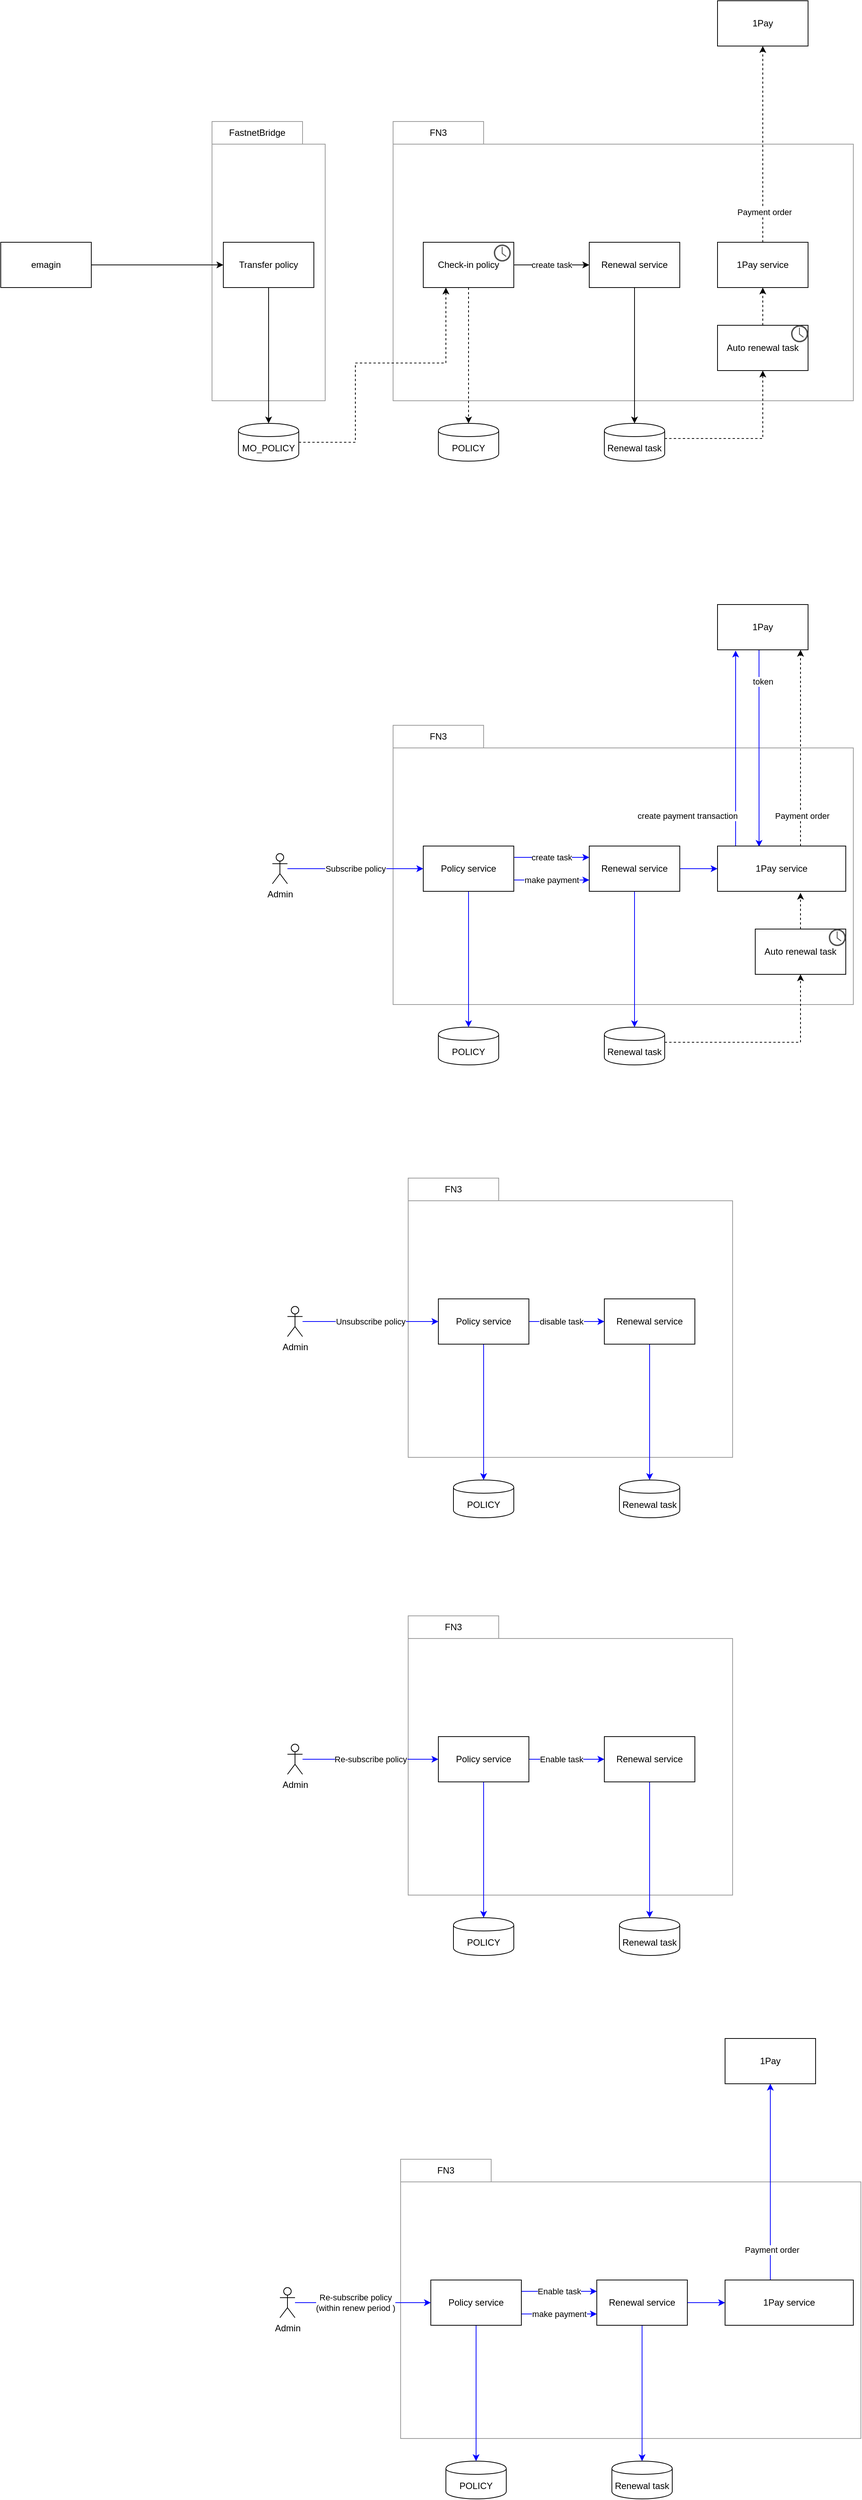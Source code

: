 <mxfile version="13.3.6" type="github">
  <diagram id="EsiJSBqeMG2chazUbQkp" name="Page-1">
    <mxGraphModel dx="2264" dy="1862" grid="1" gridSize="10" guides="1" tooltips="1" connect="1" arrows="1" fold="1" page="1" pageScale="1" pageWidth="850" pageHeight="1100" math="0" shadow="0">
      <root>
        <mxCell id="0" />
        <mxCell id="1" parent="0" />
        <mxCell id="PxB15ZGeAeihP2ugx8_E-18" value="" style="rounded=0;whiteSpace=wrap;html=1;strokeColor=#999999;" vertex="1" parent="1">
          <mxGeometry x="330" y="120" width="610" height="340" as="geometry" />
        </mxCell>
        <mxCell id="PxB15ZGeAeihP2ugx8_E-17" value="" style="rounded=0;whiteSpace=wrap;html=1;strokeColor=#999999;" vertex="1" parent="1">
          <mxGeometry x="90" y="120" width="150" height="340" as="geometry" />
        </mxCell>
        <mxCell id="PxB15ZGeAeihP2ugx8_E-9" style="edgeStyle=orthogonalEdgeStyle;rounded=0;orthogonalLoop=1;jettySize=auto;html=1;entryX=0;entryY=0.5;entryDx=0;entryDy=0;" edge="1" parent="1" source="PxB15ZGeAeihP2ugx8_E-1" target="PxB15ZGeAeihP2ugx8_E-2">
          <mxGeometry relative="1" as="geometry" />
        </mxCell>
        <mxCell id="PxB15ZGeAeihP2ugx8_E-1" value="emagin" style="rounded=0;whiteSpace=wrap;html=1;" vertex="1" parent="1">
          <mxGeometry x="-190" y="250" width="120" height="60" as="geometry" />
        </mxCell>
        <mxCell id="PxB15ZGeAeihP2ugx8_E-10" style="edgeStyle=orthogonalEdgeStyle;rounded=0;orthogonalLoop=1;jettySize=auto;html=1;entryX=0.5;entryY=0;entryDx=0;entryDy=0;" edge="1" parent="1" source="PxB15ZGeAeihP2ugx8_E-2" target="PxB15ZGeAeihP2ugx8_E-8">
          <mxGeometry relative="1" as="geometry" />
        </mxCell>
        <mxCell id="PxB15ZGeAeihP2ugx8_E-2" value="Transfer policy" style="rounded=0;whiteSpace=wrap;html=1;" vertex="1" parent="1">
          <mxGeometry x="105" y="250" width="120" height="60" as="geometry" />
        </mxCell>
        <mxCell id="PxB15ZGeAeihP2ugx8_E-5" value="FastnetBridge" style="rounded=0;whiteSpace=wrap;html=1;strokeColor=#999999;" vertex="1" parent="1">
          <mxGeometry x="90" y="90" width="120" height="30" as="geometry" />
        </mxCell>
        <mxCell id="PxB15ZGeAeihP2ugx8_E-24" style="edgeStyle=orthogonalEdgeStyle;rounded=0;orthogonalLoop=1;jettySize=auto;html=1;dashed=1;" edge="1" parent="1" source="PxB15ZGeAeihP2ugx8_E-8" target="PxB15ZGeAeihP2ugx8_E-11">
          <mxGeometry relative="1" as="geometry">
            <Array as="points">
              <mxPoint x="280" y="515" />
              <mxPoint x="280" y="410" />
              <mxPoint x="400" y="410" />
            </Array>
          </mxGeometry>
        </mxCell>
        <mxCell id="PxB15ZGeAeihP2ugx8_E-8" value="MO_POLICY" style="shape=cylinder;whiteSpace=wrap;html=1;boundedLbl=1;backgroundOutline=1;" vertex="1" parent="1">
          <mxGeometry x="125" y="490" width="80" height="50" as="geometry" />
        </mxCell>
        <mxCell id="PxB15ZGeAeihP2ugx8_E-25" style="edgeStyle=orthogonalEdgeStyle;rounded=0;orthogonalLoop=1;jettySize=auto;html=1;entryX=0.5;entryY=0;entryDx=0;entryDy=0;dashed=1;" edge="1" parent="1" source="PxB15ZGeAeihP2ugx8_E-11" target="PxB15ZGeAeihP2ugx8_E-13">
          <mxGeometry relative="1" as="geometry" />
        </mxCell>
        <mxCell id="PxB15ZGeAeihP2ugx8_E-26" value="create task" style="edgeStyle=orthogonalEdgeStyle;rounded=0;orthogonalLoop=1;jettySize=auto;html=1;" edge="1" parent="1" source="PxB15ZGeAeihP2ugx8_E-11" target="PxB15ZGeAeihP2ugx8_E-12">
          <mxGeometry relative="1" as="geometry" />
        </mxCell>
        <mxCell id="PxB15ZGeAeihP2ugx8_E-11" value="Check-in policy" style="rounded=0;whiteSpace=wrap;html=1;" vertex="1" parent="1">
          <mxGeometry x="370" y="250" width="120" height="60" as="geometry" />
        </mxCell>
        <mxCell id="PxB15ZGeAeihP2ugx8_E-27" style="edgeStyle=orthogonalEdgeStyle;rounded=0;orthogonalLoop=1;jettySize=auto;html=1;entryX=0.5;entryY=0;entryDx=0;entryDy=0;" edge="1" parent="1" source="PxB15ZGeAeihP2ugx8_E-12" target="PxB15ZGeAeihP2ugx8_E-20">
          <mxGeometry relative="1" as="geometry" />
        </mxCell>
        <mxCell id="PxB15ZGeAeihP2ugx8_E-12" value="Renewal service" style="rounded=0;whiteSpace=wrap;html=1;" vertex="1" parent="1">
          <mxGeometry x="590" y="250" width="120" height="60" as="geometry" />
        </mxCell>
        <mxCell id="PxB15ZGeAeihP2ugx8_E-13" value="POLICY" style="shape=cylinder;whiteSpace=wrap;html=1;boundedLbl=1;backgroundOutline=1;" vertex="1" parent="1">
          <mxGeometry x="390" y="490" width="80" height="50" as="geometry" />
        </mxCell>
        <mxCell id="PxB15ZGeAeihP2ugx8_E-14" value="1Pay" style="rounded=0;whiteSpace=wrap;html=1;" vertex="1" parent="1">
          <mxGeometry x="760" y="-70" width="120" height="60" as="geometry" />
        </mxCell>
        <mxCell id="PxB15ZGeAeihP2ugx8_E-28" style="edgeStyle=orthogonalEdgeStyle;rounded=0;orthogonalLoop=1;jettySize=auto;html=1;dashed=1;" edge="1" parent="1" source="PxB15ZGeAeihP2ugx8_E-20" target="PxB15ZGeAeihP2ugx8_E-21">
          <mxGeometry relative="1" as="geometry">
            <Array as="points">
              <mxPoint x="820" y="510" />
            </Array>
          </mxGeometry>
        </mxCell>
        <mxCell id="PxB15ZGeAeihP2ugx8_E-20" value="Renewal task" style="shape=cylinder;whiteSpace=wrap;html=1;boundedLbl=1;backgroundOutline=1;" vertex="1" parent="1">
          <mxGeometry x="610" y="490" width="80" height="50" as="geometry" />
        </mxCell>
        <mxCell id="PxB15ZGeAeihP2ugx8_E-32" style="edgeStyle=orthogonalEdgeStyle;rounded=0;orthogonalLoop=1;jettySize=auto;html=1;entryX=0.5;entryY=1;entryDx=0;entryDy=0;dashed=1;" edge="1" parent="1" source="PxB15ZGeAeihP2ugx8_E-21" target="PxB15ZGeAeihP2ugx8_E-31">
          <mxGeometry relative="1" as="geometry" />
        </mxCell>
        <mxCell id="PxB15ZGeAeihP2ugx8_E-22" value="" style="pointerEvents=1;shadow=0;dashed=0;html=1;strokeColor=none;fillColor=#505050;labelPosition=center;verticalLabelPosition=bottom;verticalAlign=top;outlineConnect=0;align=center;shape=mxgraph.office.concepts.clock;" vertex="1" parent="1">
          <mxGeometry x="463.5" y="253" width="22.5" height="22.5" as="geometry" />
        </mxCell>
        <mxCell id="PxB15ZGeAeihP2ugx8_E-33" style="edgeStyle=orthogonalEdgeStyle;rounded=0;orthogonalLoop=1;jettySize=auto;html=1;entryX=0.5;entryY=1;entryDx=0;entryDy=0;dashed=1;" edge="1" parent="1" source="PxB15ZGeAeihP2ugx8_E-31" target="PxB15ZGeAeihP2ugx8_E-14">
          <mxGeometry relative="1" as="geometry" />
        </mxCell>
        <mxCell id="PxB15ZGeAeihP2ugx8_E-34" value="Payment order" style="edgeLabel;html=1;align=center;verticalAlign=middle;resizable=0;points=[];" vertex="1" connectable="0" parent="PxB15ZGeAeihP2ugx8_E-33">
          <mxGeometry x="-0.692" y="-2" relative="1" as="geometry">
            <mxPoint as="offset" />
          </mxGeometry>
        </mxCell>
        <mxCell id="PxB15ZGeAeihP2ugx8_E-31" value="1Pay service" style="rounded=0;whiteSpace=wrap;html=1;" vertex="1" parent="1">
          <mxGeometry x="760" y="250" width="120" height="60" as="geometry" />
        </mxCell>
        <mxCell id="PxB15ZGeAeihP2ugx8_E-35" value="FN3" style="rounded=0;whiteSpace=wrap;html=1;strokeColor=#999999;" vertex="1" parent="1">
          <mxGeometry x="330" y="90" width="120" height="30" as="geometry" />
        </mxCell>
        <mxCell id="PxB15ZGeAeihP2ugx8_E-38" value="" style="group" vertex="1" connectable="0" parent="1">
          <mxGeometry x="760" y="360" width="120" height="60" as="geometry" />
        </mxCell>
        <mxCell id="PxB15ZGeAeihP2ugx8_E-21" value="Auto renewal task" style="rounded=0;whiteSpace=wrap;html=1;" vertex="1" parent="PxB15ZGeAeihP2ugx8_E-38">
          <mxGeometry width="120" height="60" as="geometry" />
        </mxCell>
        <mxCell id="PxB15ZGeAeihP2ugx8_E-23" value="" style="pointerEvents=1;shadow=0;dashed=0;html=1;strokeColor=none;fillColor=#505050;labelPosition=center;verticalLabelPosition=bottom;verticalAlign=top;outlineConnect=0;align=center;shape=mxgraph.office.concepts.clock;" vertex="1" parent="PxB15ZGeAeihP2ugx8_E-38">
          <mxGeometry x="97.5" width="22.5" height="22.5" as="geometry" />
        </mxCell>
        <mxCell id="PxB15ZGeAeihP2ugx8_E-39" value="" style="rounded=0;whiteSpace=wrap;html=1;strokeColor=#999999;" vertex="1" parent="1">
          <mxGeometry x="330" y="920" width="610" height="340" as="geometry" />
        </mxCell>
        <mxCell id="PxB15ZGeAeihP2ugx8_E-41" value="create task" style="edgeStyle=orthogonalEdgeStyle;rounded=0;orthogonalLoop=1;jettySize=auto;html=1;exitX=1;exitY=0.25;exitDx=0;exitDy=0;strokeColor=#0000FF;" edge="1" parent="1" source="PxB15ZGeAeihP2ugx8_E-58" target="PxB15ZGeAeihP2ugx8_E-44">
          <mxGeometry relative="1" as="geometry">
            <mxPoint x="490" y="1080" as="sourcePoint" />
            <Array as="points">
              <mxPoint x="560" y="1065" />
              <mxPoint x="560" y="1065" />
            </Array>
          </mxGeometry>
        </mxCell>
        <mxCell id="PxB15ZGeAeihP2ugx8_E-43" style="edgeStyle=orthogonalEdgeStyle;rounded=0;orthogonalLoop=1;jettySize=auto;html=1;entryX=0.5;entryY=0;entryDx=0;entryDy=0;strokeColor=#0000FF;" edge="1" parent="1" source="PxB15ZGeAeihP2ugx8_E-44" target="PxB15ZGeAeihP2ugx8_E-48">
          <mxGeometry relative="1" as="geometry" />
        </mxCell>
        <mxCell id="PxB15ZGeAeihP2ugx8_E-62" style="edgeStyle=orthogonalEdgeStyle;rounded=0;orthogonalLoop=1;jettySize=auto;html=1;entryX=0;entryY=0.5;entryDx=0;entryDy=0;strokeColor=#0000FF;" edge="1" parent="1" source="PxB15ZGeAeihP2ugx8_E-44" target="PxB15ZGeAeihP2ugx8_E-53">
          <mxGeometry relative="1" as="geometry" />
        </mxCell>
        <mxCell id="PxB15ZGeAeihP2ugx8_E-44" value="Renewal service" style="rounded=0;whiteSpace=wrap;html=1;" vertex="1" parent="1">
          <mxGeometry x="590" y="1050" width="120" height="60" as="geometry" />
        </mxCell>
        <mxCell id="PxB15ZGeAeihP2ugx8_E-45" value="POLICY" style="shape=cylinder;whiteSpace=wrap;html=1;boundedLbl=1;backgroundOutline=1;" vertex="1" parent="1">
          <mxGeometry x="390" y="1290" width="80" height="50" as="geometry" />
        </mxCell>
        <mxCell id="PxB15ZGeAeihP2ugx8_E-66" style="edgeStyle=orthogonalEdgeStyle;rounded=0;orthogonalLoop=1;jettySize=auto;html=1;entryX=0.324;entryY=0.017;entryDx=0;entryDy=0;entryPerimeter=0;strokeColor=#0000FF;" edge="1" parent="1" source="PxB15ZGeAeihP2ugx8_E-46" target="PxB15ZGeAeihP2ugx8_E-53">
          <mxGeometry relative="1" as="geometry">
            <Array as="points">
              <mxPoint x="815" y="860" />
              <mxPoint x="815" y="860" />
            </Array>
          </mxGeometry>
        </mxCell>
        <mxCell id="PxB15ZGeAeihP2ugx8_E-68" value="token" style="edgeLabel;html=1;align=center;verticalAlign=middle;resizable=0;points=[];" vertex="1" connectable="0" parent="PxB15ZGeAeihP2ugx8_E-66">
          <mxGeometry x="-0.678" relative="1" as="geometry">
            <mxPoint x="5" as="offset" />
          </mxGeometry>
        </mxCell>
        <mxCell id="PxB15ZGeAeihP2ugx8_E-46" value="1Pay" style="rounded=0;whiteSpace=wrap;html=1;" vertex="1" parent="1">
          <mxGeometry x="760" y="730" width="120" height="60" as="geometry" />
        </mxCell>
        <mxCell id="PxB15ZGeAeihP2ugx8_E-47" style="edgeStyle=orthogonalEdgeStyle;rounded=0;orthogonalLoop=1;jettySize=auto;html=1;dashed=1;" edge="1" parent="1" source="PxB15ZGeAeihP2ugx8_E-48" target="PxB15ZGeAeihP2ugx8_E-56">
          <mxGeometry relative="1" as="geometry">
            <Array as="points">
              <mxPoint x="870" y="1310" />
            </Array>
          </mxGeometry>
        </mxCell>
        <mxCell id="PxB15ZGeAeihP2ugx8_E-48" value="Renewal task" style="shape=cylinder;whiteSpace=wrap;html=1;boundedLbl=1;backgroundOutline=1;" vertex="1" parent="1">
          <mxGeometry x="610" y="1290" width="80" height="50" as="geometry" />
        </mxCell>
        <mxCell id="PxB15ZGeAeihP2ugx8_E-51" style="edgeStyle=orthogonalEdgeStyle;rounded=0;orthogonalLoop=1;jettySize=auto;html=1;dashed=1;" edge="1" parent="1" source="PxB15ZGeAeihP2ugx8_E-53">
          <mxGeometry relative="1" as="geometry">
            <mxPoint x="870" y="790" as="targetPoint" />
            <Array as="points">
              <mxPoint x="870" y="790" />
            </Array>
          </mxGeometry>
        </mxCell>
        <mxCell id="PxB15ZGeAeihP2ugx8_E-52" value="Payment order" style="edgeLabel;html=1;align=center;verticalAlign=middle;resizable=0;points=[];" vertex="1" connectable="0" parent="PxB15ZGeAeihP2ugx8_E-51">
          <mxGeometry x="-0.692" y="-2" relative="1" as="geometry">
            <mxPoint as="offset" />
          </mxGeometry>
        </mxCell>
        <mxCell id="PxB15ZGeAeihP2ugx8_E-64" style="edgeStyle=orthogonalEdgeStyle;rounded=0;orthogonalLoop=1;jettySize=auto;html=1;entryX=0.2;entryY=1.017;entryDx=0;entryDy=0;entryPerimeter=0;strokeColor=#0000FF;" edge="1" parent="1" source="PxB15ZGeAeihP2ugx8_E-53" target="PxB15ZGeAeihP2ugx8_E-46">
          <mxGeometry relative="1" as="geometry">
            <Array as="points">
              <mxPoint x="784" y="990" />
              <mxPoint x="784" y="990" />
            </Array>
          </mxGeometry>
        </mxCell>
        <mxCell id="PxB15ZGeAeihP2ugx8_E-67" value="create payment transaction" style="edgeLabel;html=1;align=center;verticalAlign=middle;resizable=0;points=[];" vertex="1" connectable="0" parent="PxB15ZGeAeihP2ugx8_E-64">
          <mxGeometry x="-0.537" y="6" relative="1" as="geometry">
            <mxPoint x="-58" y="20" as="offset" />
          </mxGeometry>
        </mxCell>
        <mxCell id="PxB15ZGeAeihP2ugx8_E-53" value="1Pay service" style="rounded=0;whiteSpace=wrap;html=1;" vertex="1" parent="1">
          <mxGeometry x="760" y="1050" width="170" height="60" as="geometry" />
        </mxCell>
        <mxCell id="PxB15ZGeAeihP2ugx8_E-54" value="FN3" style="rounded=0;whiteSpace=wrap;html=1;strokeColor=#999999;" vertex="1" parent="1">
          <mxGeometry x="330" y="890" width="120" height="30" as="geometry" />
        </mxCell>
        <mxCell id="PxB15ZGeAeihP2ugx8_E-55" value="" style="group" vertex="1" connectable="0" parent="1">
          <mxGeometry x="810" y="1160" width="120" height="60" as="geometry" />
        </mxCell>
        <mxCell id="PxB15ZGeAeihP2ugx8_E-56" value="Auto renewal task" style="rounded=0;whiteSpace=wrap;html=1;" vertex="1" parent="PxB15ZGeAeihP2ugx8_E-55">
          <mxGeometry width="120" height="60" as="geometry" />
        </mxCell>
        <mxCell id="PxB15ZGeAeihP2ugx8_E-57" value="" style="pointerEvents=1;shadow=0;dashed=0;html=1;strokeColor=none;fillColor=#505050;labelPosition=center;verticalLabelPosition=bottom;verticalAlign=top;outlineConnect=0;align=center;shape=mxgraph.office.concepts.clock;" vertex="1" parent="PxB15ZGeAeihP2ugx8_E-55">
          <mxGeometry x="97.5" width="22.5" height="22.5" as="geometry" />
        </mxCell>
        <mxCell id="PxB15ZGeAeihP2ugx8_E-63" value="make payment" style="edgeStyle=orthogonalEdgeStyle;rounded=0;orthogonalLoop=1;jettySize=auto;html=1;entryX=0;entryY=0.75;entryDx=0;entryDy=0;strokeColor=#0000FF;" edge="1" parent="1" source="PxB15ZGeAeihP2ugx8_E-58" target="PxB15ZGeAeihP2ugx8_E-44">
          <mxGeometry relative="1" as="geometry">
            <Array as="points">
              <mxPoint x="520" y="1095" />
              <mxPoint x="520" y="1095" />
            </Array>
          </mxGeometry>
        </mxCell>
        <mxCell id="PxB15ZGeAeihP2ugx8_E-71" style="edgeStyle=orthogonalEdgeStyle;rounded=0;orthogonalLoop=1;jettySize=auto;html=1;entryX=0.5;entryY=0;entryDx=0;entryDy=0;strokeColor=#0000FF;" edge="1" parent="1" source="PxB15ZGeAeihP2ugx8_E-58" target="PxB15ZGeAeihP2ugx8_E-45">
          <mxGeometry relative="1" as="geometry" />
        </mxCell>
        <mxCell id="PxB15ZGeAeihP2ugx8_E-58" value="Policy service" style="rounded=0;whiteSpace=wrap;html=1;" vertex="1" parent="1">
          <mxGeometry x="370" y="1050" width="120" height="60" as="geometry" />
        </mxCell>
        <mxCell id="PxB15ZGeAeihP2ugx8_E-60" value="Subscribe policy" style="edgeStyle=orthogonalEdgeStyle;rounded=0;orthogonalLoop=1;jettySize=auto;html=1;entryX=0;entryY=0.5;entryDx=0;entryDy=0;strokeColor=#0000FF;" edge="1" parent="1" source="PxB15ZGeAeihP2ugx8_E-59" target="PxB15ZGeAeihP2ugx8_E-58">
          <mxGeometry relative="1" as="geometry" />
        </mxCell>
        <mxCell id="PxB15ZGeAeihP2ugx8_E-59" value="Admin" style="shape=umlActor;verticalLabelPosition=bottom;verticalAlign=top;html=1;outlineConnect=0;" vertex="1" parent="1">
          <mxGeometry x="170" y="1060" width="20" height="40" as="geometry" />
        </mxCell>
        <mxCell id="PxB15ZGeAeihP2ugx8_E-69" style="edgeStyle=orthogonalEdgeStyle;rounded=0;orthogonalLoop=1;jettySize=auto;html=1;entryX=0.647;entryY=1.033;entryDx=0;entryDy=0;entryPerimeter=0;dashed=1;" edge="1" parent="1" source="PxB15ZGeAeihP2ugx8_E-56" target="PxB15ZGeAeihP2ugx8_E-53">
          <mxGeometry relative="1" as="geometry" />
        </mxCell>
        <mxCell id="PxB15ZGeAeihP2ugx8_E-72" value="" style="rounded=0;whiteSpace=wrap;html=1;strokeColor=#999999;" vertex="1" parent="1">
          <mxGeometry x="350" y="1520" width="430" height="340" as="geometry" />
        </mxCell>
        <mxCell id="PxB15ZGeAeihP2ugx8_E-73" value="disable task" style="edgeStyle=orthogonalEdgeStyle;rounded=0;orthogonalLoop=1;jettySize=auto;html=1;exitX=1;exitY=0.25;exitDx=0;exitDy=0;strokeColor=#0000FF;" edge="1" parent="1" source="PxB15ZGeAeihP2ugx8_E-89" target="PxB15ZGeAeihP2ugx8_E-76">
          <mxGeometry relative="1" as="geometry">
            <mxPoint x="510" y="1680" as="sourcePoint" />
            <Array as="points">
              <mxPoint x="510" y="1680" />
            </Array>
          </mxGeometry>
        </mxCell>
        <mxCell id="PxB15ZGeAeihP2ugx8_E-74" style="edgeStyle=orthogonalEdgeStyle;rounded=0;orthogonalLoop=1;jettySize=auto;html=1;entryX=0.5;entryY=0;entryDx=0;entryDy=0;strokeColor=#0000FF;" edge="1" parent="1" source="PxB15ZGeAeihP2ugx8_E-76" target="PxB15ZGeAeihP2ugx8_E-79">
          <mxGeometry relative="1" as="geometry" />
        </mxCell>
        <mxCell id="PxB15ZGeAeihP2ugx8_E-76" value="Renewal service" style="rounded=0;whiteSpace=wrap;html=1;" vertex="1" parent="1">
          <mxGeometry x="610" y="1650" width="120" height="60" as="geometry" />
        </mxCell>
        <mxCell id="PxB15ZGeAeihP2ugx8_E-77" value="POLICY" style="shape=cylinder;whiteSpace=wrap;html=1;boundedLbl=1;backgroundOutline=1;" vertex="1" parent="1">
          <mxGeometry x="410" y="1890" width="80" height="50" as="geometry" />
        </mxCell>
        <mxCell id="PxB15ZGeAeihP2ugx8_E-79" value="Renewal task" style="shape=cylinder;whiteSpace=wrap;html=1;boundedLbl=1;backgroundOutline=1;" vertex="1" parent="1">
          <mxGeometry x="630" y="1890" width="80" height="50" as="geometry" />
        </mxCell>
        <mxCell id="PxB15ZGeAeihP2ugx8_E-83" value="FN3" style="rounded=0;whiteSpace=wrap;html=1;strokeColor=#999999;" vertex="1" parent="1">
          <mxGeometry x="350" y="1490" width="120" height="30" as="geometry" />
        </mxCell>
        <mxCell id="PxB15ZGeAeihP2ugx8_E-88" style="edgeStyle=orthogonalEdgeStyle;rounded=0;orthogonalLoop=1;jettySize=auto;html=1;entryX=0.5;entryY=0;entryDx=0;entryDy=0;strokeColor=#0000FF;" edge="1" parent="1" source="PxB15ZGeAeihP2ugx8_E-89" target="PxB15ZGeAeihP2ugx8_E-77">
          <mxGeometry relative="1" as="geometry" />
        </mxCell>
        <mxCell id="PxB15ZGeAeihP2ugx8_E-89" value="Policy service" style="rounded=0;whiteSpace=wrap;html=1;" vertex="1" parent="1">
          <mxGeometry x="390" y="1650" width="120" height="60" as="geometry" />
        </mxCell>
        <mxCell id="PxB15ZGeAeihP2ugx8_E-90" value="Unsubscribe policy" style="edgeStyle=orthogonalEdgeStyle;rounded=0;orthogonalLoop=1;jettySize=auto;html=1;entryX=0;entryY=0.5;entryDx=0;entryDy=0;strokeColor=#0000FF;" edge="1" parent="1" source="PxB15ZGeAeihP2ugx8_E-91" target="PxB15ZGeAeihP2ugx8_E-89">
          <mxGeometry relative="1" as="geometry" />
        </mxCell>
        <mxCell id="PxB15ZGeAeihP2ugx8_E-91" value="Admin" style="shape=umlActor;verticalLabelPosition=bottom;verticalAlign=top;html=1;outlineConnect=0;" vertex="1" parent="1">
          <mxGeometry x="190" y="1660" width="20" height="40" as="geometry" />
        </mxCell>
        <mxCell id="PxB15ZGeAeihP2ugx8_E-93" value="" style="rounded=0;whiteSpace=wrap;html=1;strokeColor=#999999;" vertex="1" parent="1">
          <mxGeometry x="350" y="2100" width="430" height="340" as="geometry" />
        </mxCell>
        <mxCell id="PxB15ZGeAeihP2ugx8_E-94" value="Enable task" style="edgeStyle=orthogonalEdgeStyle;rounded=0;orthogonalLoop=1;jettySize=auto;html=1;exitX=1;exitY=0.25;exitDx=0;exitDy=0;strokeColor=#0000FF;" edge="1" parent="1" source="PxB15ZGeAeihP2ugx8_E-101" target="PxB15ZGeAeihP2ugx8_E-96">
          <mxGeometry relative="1" as="geometry">
            <mxPoint x="510" y="2260" as="sourcePoint" />
            <Array as="points">
              <mxPoint x="510" y="2260" />
            </Array>
          </mxGeometry>
        </mxCell>
        <mxCell id="PxB15ZGeAeihP2ugx8_E-95" style="edgeStyle=orthogonalEdgeStyle;rounded=0;orthogonalLoop=1;jettySize=auto;html=1;entryX=0.5;entryY=0;entryDx=0;entryDy=0;strokeColor=#0000FF;" edge="1" parent="1" source="PxB15ZGeAeihP2ugx8_E-96" target="PxB15ZGeAeihP2ugx8_E-98">
          <mxGeometry relative="1" as="geometry" />
        </mxCell>
        <mxCell id="PxB15ZGeAeihP2ugx8_E-96" value="Renewal service" style="rounded=0;whiteSpace=wrap;html=1;" vertex="1" parent="1">
          <mxGeometry x="610" y="2230" width="120" height="60" as="geometry" />
        </mxCell>
        <mxCell id="PxB15ZGeAeihP2ugx8_E-97" value="POLICY" style="shape=cylinder;whiteSpace=wrap;html=1;boundedLbl=1;backgroundOutline=1;" vertex="1" parent="1">
          <mxGeometry x="410" y="2470" width="80" height="50" as="geometry" />
        </mxCell>
        <mxCell id="PxB15ZGeAeihP2ugx8_E-98" value="Renewal task" style="shape=cylinder;whiteSpace=wrap;html=1;boundedLbl=1;backgroundOutline=1;" vertex="1" parent="1">
          <mxGeometry x="630" y="2470" width="80" height="50" as="geometry" />
        </mxCell>
        <mxCell id="PxB15ZGeAeihP2ugx8_E-99" value="FN3" style="rounded=0;whiteSpace=wrap;html=1;strokeColor=#999999;" vertex="1" parent="1">
          <mxGeometry x="350" y="2070" width="120" height="30" as="geometry" />
        </mxCell>
        <mxCell id="PxB15ZGeAeihP2ugx8_E-100" style="edgeStyle=orthogonalEdgeStyle;rounded=0;orthogonalLoop=1;jettySize=auto;html=1;entryX=0.5;entryY=0;entryDx=0;entryDy=0;strokeColor=#0000FF;" edge="1" parent="1" source="PxB15ZGeAeihP2ugx8_E-101" target="PxB15ZGeAeihP2ugx8_E-97">
          <mxGeometry relative="1" as="geometry" />
        </mxCell>
        <mxCell id="PxB15ZGeAeihP2ugx8_E-101" value="Policy service" style="rounded=0;whiteSpace=wrap;html=1;" vertex="1" parent="1">
          <mxGeometry x="390" y="2230" width="120" height="60" as="geometry" />
        </mxCell>
        <mxCell id="PxB15ZGeAeihP2ugx8_E-102" value="Re-subscribe policy" style="edgeStyle=orthogonalEdgeStyle;rounded=0;orthogonalLoop=1;jettySize=auto;html=1;entryX=0;entryY=0.5;entryDx=0;entryDy=0;strokeColor=#0000FF;" edge="1" parent="1" source="PxB15ZGeAeihP2ugx8_E-103" target="PxB15ZGeAeihP2ugx8_E-101">
          <mxGeometry relative="1" as="geometry" />
        </mxCell>
        <mxCell id="PxB15ZGeAeihP2ugx8_E-103" value="Admin" style="shape=umlActor;verticalLabelPosition=bottom;verticalAlign=top;html=1;outlineConnect=0;" vertex="1" parent="1">
          <mxGeometry x="190" y="2240" width="20" height="40" as="geometry" />
        </mxCell>
        <mxCell id="PxB15ZGeAeihP2ugx8_E-104" value="" style="rounded=0;whiteSpace=wrap;html=1;strokeColor=#999999;" vertex="1" parent="1">
          <mxGeometry x="340" y="2820" width="610" height="340" as="geometry" />
        </mxCell>
        <mxCell id="PxB15ZGeAeihP2ugx8_E-105" value="Enable task" style="edgeStyle=orthogonalEdgeStyle;rounded=0;orthogonalLoop=1;jettySize=auto;html=1;exitX=1;exitY=0.25;exitDx=0;exitDy=0;strokeColor=#0000FF;" edge="1" parent="1" source="PxB15ZGeAeihP2ugx8_E-126" target="PxB15ZGeAeihP2ugx8_E-108">
          <mxGeometry relative="1" as="geometry">
            <mxPoint x="500" y="2980" as="sourcePoint" />
            <Array as="points">
              <mxPoint x="570" y="2965" />
              <mxPoint x="570" y="2965" />
            </Array>
          </mxGeometry>
        </mxCell>
        <mxCell id="PxB15ZGeAeihP2ugx8_E-106" style="edgeStyle=orthogonalEdgeStyle;rounded=0;orthogonalLoop=1;jettySize=auto;html=1;entryX=0.5;entryY=0;entryDx=0;entryDy=0;strokeColor=#0000FF;" edge="1" parent="1" source="PxB15ZGeAeihP2ugx8_E-108" target="PxB15ZGeAeihP2ugx8_E-114">
          <mxGeometry relative="1" as="geometry" />
        </mxCell>
        <mxCell id="PxB15ZGeAeihP2ugx8_E-107" style="edgeStyle=orthogonalEdgeStyle;rounded=0;orthogonalLoop=1;jettySize=auto;html=1;entryX=0;entryY=0.5;entryDx=0;entryDy=0;strokeColor=#0000FF;" edge="1" parent="1" source="PxB15ZGeAeihP2ugx8_E-108" target="PxB15ZGeAeihP2ugx8_E-119">
          <mxGeometry relative="1" as="geometry" />
        </mxCell>
        <mxCell id="PxB15ZGeAeihP2ugx8_E-108" value="Renewal service" style="rounded=0;whiteSpace=wrap;html=1;" vertex="1" parent="1">
          <mxGeometry x="600" y="2950" width="120" height="60" as="geometry" />
        </mxCell>
        <mxCell id="PxB15ZGeAeihP2ugx8_E-109" value="POLICY" style="shape=cylinder;whiteSpace=wrap;html=1;boundedLbl=1;backgroundOutline=1;" vertex="1" parent="1">
          <mxGeometry x="400" y="3190" width="80" height="50" as="geometry" />
        </mxCell>
        <mxCell id="PxB15ZGeAeihP2ugx8_E-112" value="1Pay" style="rounded=0;whiteSpace=wrap;html=1;" vertex="1" parent="1">
          <mxGeometry x="770" y="2630" width="120" height="60" as="geometry" />
        </mxCell>
        <mxCell id="PxB15ZGeAeihP2ugx8_E-114" value="Renewal task" style="shape=cylinder;whiteSpace=wrap;html=1;boundedLbl=1;backgroundOutline=1;" vertex="1" parent="1">
          <mxGeometry x="620" y="3190" width="80" height="50" as="geometry" />
        </mxCell>
        <mxCell id="PxB15ZGeAeihP2ugx8_E-115" style="edgeStyle=orthogonalEdgeStyle;rounded=0;orthogonalLoop=1;jettySize=auto;html=1;strokeColor=#0000FF;" edge="1" parent="1" source="PxB15ZGeAeihP2ugx8_E-119">
          <mxGeometry relative="1" as="geometry">
            <mxPoint x="830" y="2690" as="targetPoint" />
            <Array as="points">
              <mxPoint x="830" y="2690" />
            </Array>
          </mxGeometry>
        </mxCell>
        <mxCell id="PxB15ZGeAeihP2ugx8_E-116" value="Payment order" style="edgeLabel;html=1;align=center;verticalAlign=middle;resizable=0;points=[];" vertex="1" connectable="0" parent="PxB15ZGeAeihP2ugx8_E-115">
          <mxGeometry x="-0.692" y="-2" relative="1" as="geometry">
            <mxPoint as="offset" />
          </mxGeometry>
        </mxCell>
        <mxCell id="PxB15ZGeAeihP2ugx8_E-119" value="1Pay service" style="rounded=0;whiteSpace=wrap;html=1;" vertex="1" parent="1">
          <mxGeometry x="770" y="2950" width="170" height="60" as="geometry" />
        </mxCell>
        <mxCell id="PxB15ZGeAeihP2ugx8_E-120" value="FN3" style="rounded=0;whiteSpace=wrap;html=1;strokeColor=#999999;" vertex="1" parent="1">
          <mxGeometry x="340" y="2790" width="120" height="30" as="geometry" />
        </mxCell>
        <mxCell id="PxB15ZGeAeihP2ugx8_E-124" value="make payment" style="edgeStyle=orthogonalEdgeStyle;rounded=0;orthogonalLoop=1;jettySize=auto;html=1;entryX=0;entryY=0.75;entryDx=0;entryDy=0;strokeColor=#0000FF;" edge="1" parent="1" source="PxB15ZGeAeihP2ugx8_E-126" target="PxB15ZGeAeihP2ugx8_E-108">
          <mxGeometry relative="1" as="geometry">
            <Array as="points">
              <mxPoint x="530" y="2995" />
              <mxPoint x="530" y="2995" />
            </Array>
          </mxGeometry>
        </mxCell>
        <mxCell id="PxB15ZGeAeihP2ugx8_E-125" style="edgeStyle=orthogonalEdgeStyle;rounded=0;orthogonalLoop=1;jettySize=auto;html=1;entryX=0.5;entryY=0;entryDx=0;entryDy=0;strokeColor=#0000FF;" edge="1" parent="1" source="PxB15ZGeAeihP2ugx8_E-126" target="PxB15ZGeAeihP2ugx8_E-109">
          <mxGeometry relative="1" as="geometry" />
        </mxCell>
        <mxCell id="PxB15ZGeAeihP2ugx8_E-126" value="Policy service" style="rounded=0;whiteSpace=wrap;html=1;" vertex="1" parent="1">
          <mxGeometry x="380" y="2950" width="120" height="60" as="geometry" />
        </mxCell>
        <mxCell id="PxB15ZGeAeihP2ugx8_E-127" value="Re-subscribe policy&lt;br&gt;(within renew period )" style="edgeStyle=orthogonalEdgeStyle;rounded=0;orthogonalLoop=1;jettySize=auto;html=1;entryX=0;entryY=0.5;entryDx=0;entryDy=0;strokeColor=#0000FF;" edge="1" parent="1" source="PxB15ZGeAeihP2ugx8_E-128" target="PxB15ZGeAeihP2ugx8_E-126">
          <mxGeometry x="-0.111" relative="1" as="geometry">
            <mxPoint as="offset" />
          </mxGeometry>
        </mxCell>
        <mxCell id="PxB15ZGeAeihP2ugx8_E-128" value="Admin" style="shape=umlActor;verticalLabelPosition=bottom;verticalAlign=top;html=1;outlineConnect=0;" vertex="1" parent="1">
          <mxGeometry x="180" y="2960" width="20" height="40" as="geometry" />
        </mxCell>
      </root>
    </mxGraphModel>
  </diagram>
</mxfile>
